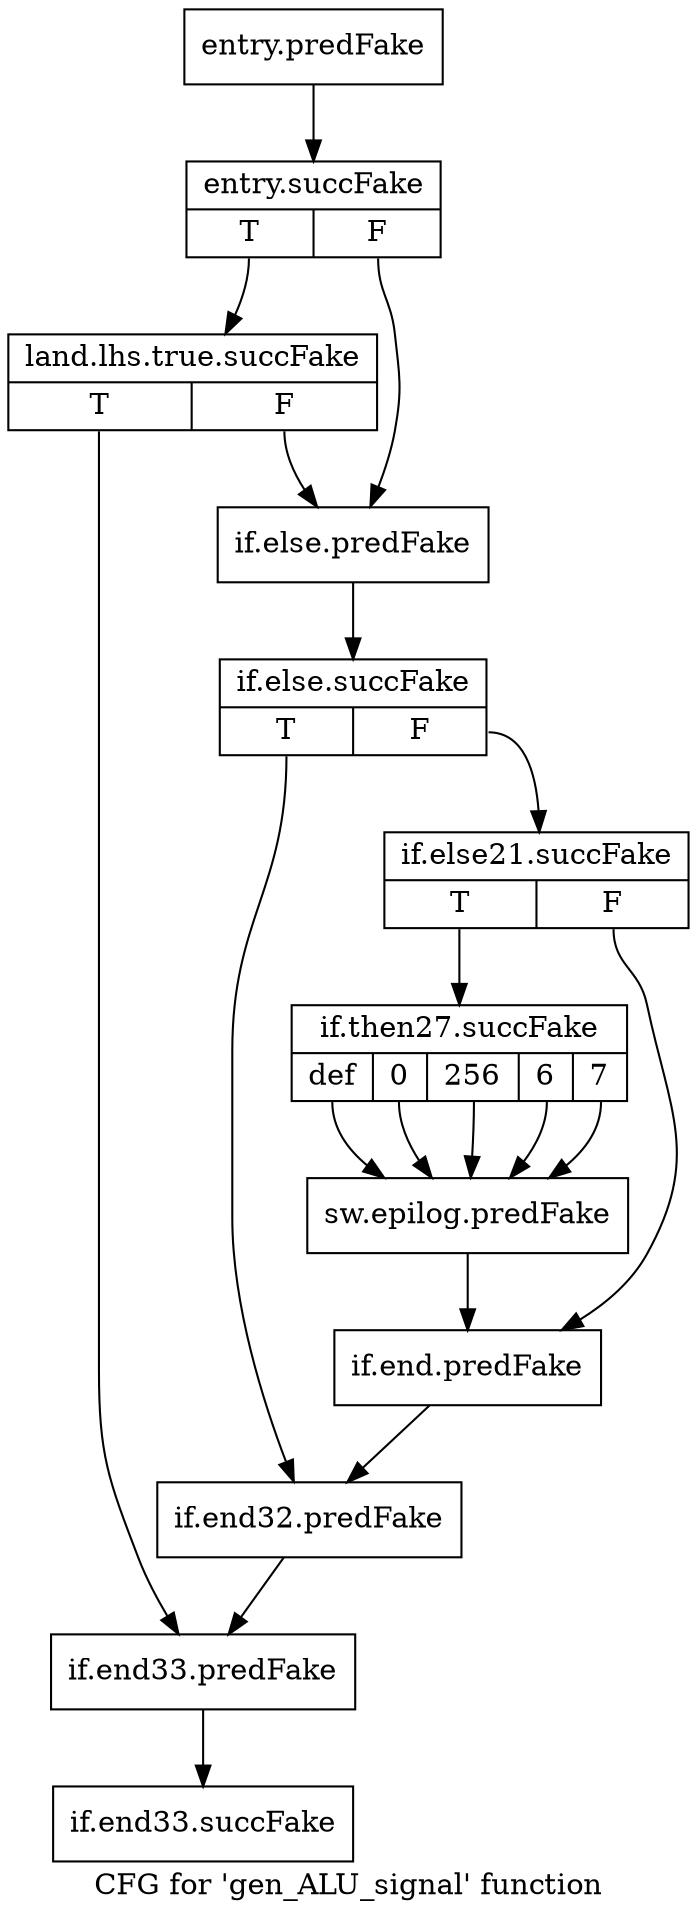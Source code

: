 digraph "CFG for 'gen_ALU_signal' function" {
	label="CFG for 'gen_ALU_signal' function";

	Node0x58703a0 [shape=record,filename="",linenumber="",label="{entry.predFake}"];
	Node0x58703a0 -> Node0x58de8c0[ callList="" memoryops="" filename="../../../../../src/cpp_files/libcpu.cpp" execusionnum="0"];
	Node0x58de8c0 [shape=record,filename="../../../../../src/cpp_files/libcpu.cpp",linenumber="112",label="{entry.succFake|{<s0>T|<s1>F}}"];
	Node0x58de8c0:s0 -> Node0x58dee70[ callList="" memoryops="" filename="../../../../../src/cpp_files/libcpu.cpp" execusionnum="0"];
	Node0x58de8c0:s1 -> Node0x5870990;
	Node0x58dee70 [shape=record,filename="../../../../../src/cpp_files/libcpu.cpp",linenumber="112",label="{land.lhs.true.succFake|{<s0>T|<s1>F}}"];
	Node0x58dee70:s0 -> Node0x5870d00[ callList="" memoryops="" filename="../../../../../src/cpp_files/libcpu.cpp" execusionnum="0"];
	Node0x58dee70:s1 -> Node0x5870990;
	Node0x5870990 [shape=record,filename="../../../../../src/cpp_files/libcpu.cpp",linenumber="114",label="{if.else.predFake}"];
	Node0x5870990 -> Node0x58df070[ callList="" memoryops="" filename="../../../../../src/cpp_files/libcpu.cpp" execusionnum="0"];
	Node0x58df070 [shape=record,filename="../../../../../src/cpp_files/libcpu.cpp",linenumber="114",label="{if.else.succFake|{<s0>T|<s1>F}}"];
	Node0x58df070:s0 -> Node0x5870cb0[ callList="" memoryops="" filename="../../../../../src/cpp_files/libcpu.cpp" execusionnum="0"];
	Node0x58df070:s1 -> Node0x58df150[ callList="" memoryops="" filename="../../../../../src/cpp_files/libcpu.cpp" execusionnum="0"];
	Node0x58df150 [shape=record,filename="../../../../../src/cpp_files/libcpu.cpp",linenumber="116",label="{if.else21.succFake|{<s0>T|<s1>F}}"];
	Node0x58df150:s0 -> Node0x58df230[ callList="" memoryops="" filename="../../../../../src/cpp_files/libcpu.cpp" execusionnum="0"];
	Node0x58df150:s1 -> Node0x5870c60;
	Node0x58df230 [shape=record,filename="../../../../../src/cpp_files/libcpu.cpp",linenumber="118",label="{if.then27.succFake|{<s0>def|<s1>0|<s2>256|<s3>6|<s4>7}}"];
	Node0x58df230:s0 -> Node0x5870c10;
	Node0x58df230:s1 -> Node0x5870c10[ callList="" memoryops="" filename="../../../../../src/cpp_files/libcpu.cpp" execusionnum="0"];
	Node0x58df230:s2 -> Node0x5870c10[ callList="" memoryops="" filename="../../../../../src/cpp_files/libcpu.cpp" execusionnum="0"];
	Node0x58df230:s3 -> Node0x5870c10[ callList="" memoryops="" filename="../../../../../src/cpp_files/libcpu.cpp" execusionnum="0"];
	Node0x58df230:s4 -> Node0x5870c10[ callList="" memoryops="" filename="../../../../../src/cpp_files/libcpu.cpp" execusionnum="0"];
	Node0x5870c10 [shape=record,filename="../../../../../src/cpp_files/libcpu.cpp",linenumber="133",label="{sw.epilog.predFake}"];
	Node0x5870c10 -> Node0x5870c60[ callList="" memoryops="" filename="../../../../../src/cpp_files/libcpu.cpp" execusionnum="0"];
	Node0x5870c60 [shape=record,filename="",linenumber="",label="{if.end.predFake}"];
	Node0x5870c60 -> Node0x5870cb0[ callList="" memoryops="" filename="" execusionnum="0"];
	Node0x5870cb0 [shape=record,filename="",linenumber="",label="{if.end32.predFake}"];
	Node0x5870cb0 -> Node0x5870d00[ callList="" memoryops="" filename="" execusionnum="0"];
	Node0x5870d00 [shape=record,filename="../../../../../src/cpp_files/libcpu.cpp",linenumber="135",label="{if.end33.predFake}"];
	Node0x5870d00 -> Node0x58e09f0[ callList="" memoryops="" filename="../../../../../src/cpp_files/libcpu.cpp" execusionnum="0"];
	Node0x58e09f0 [shape=record,filename="../../../../../src/cpp_files/libcpu.cpp",linenumber="135",label="{if.end33.succFake}"];
}
